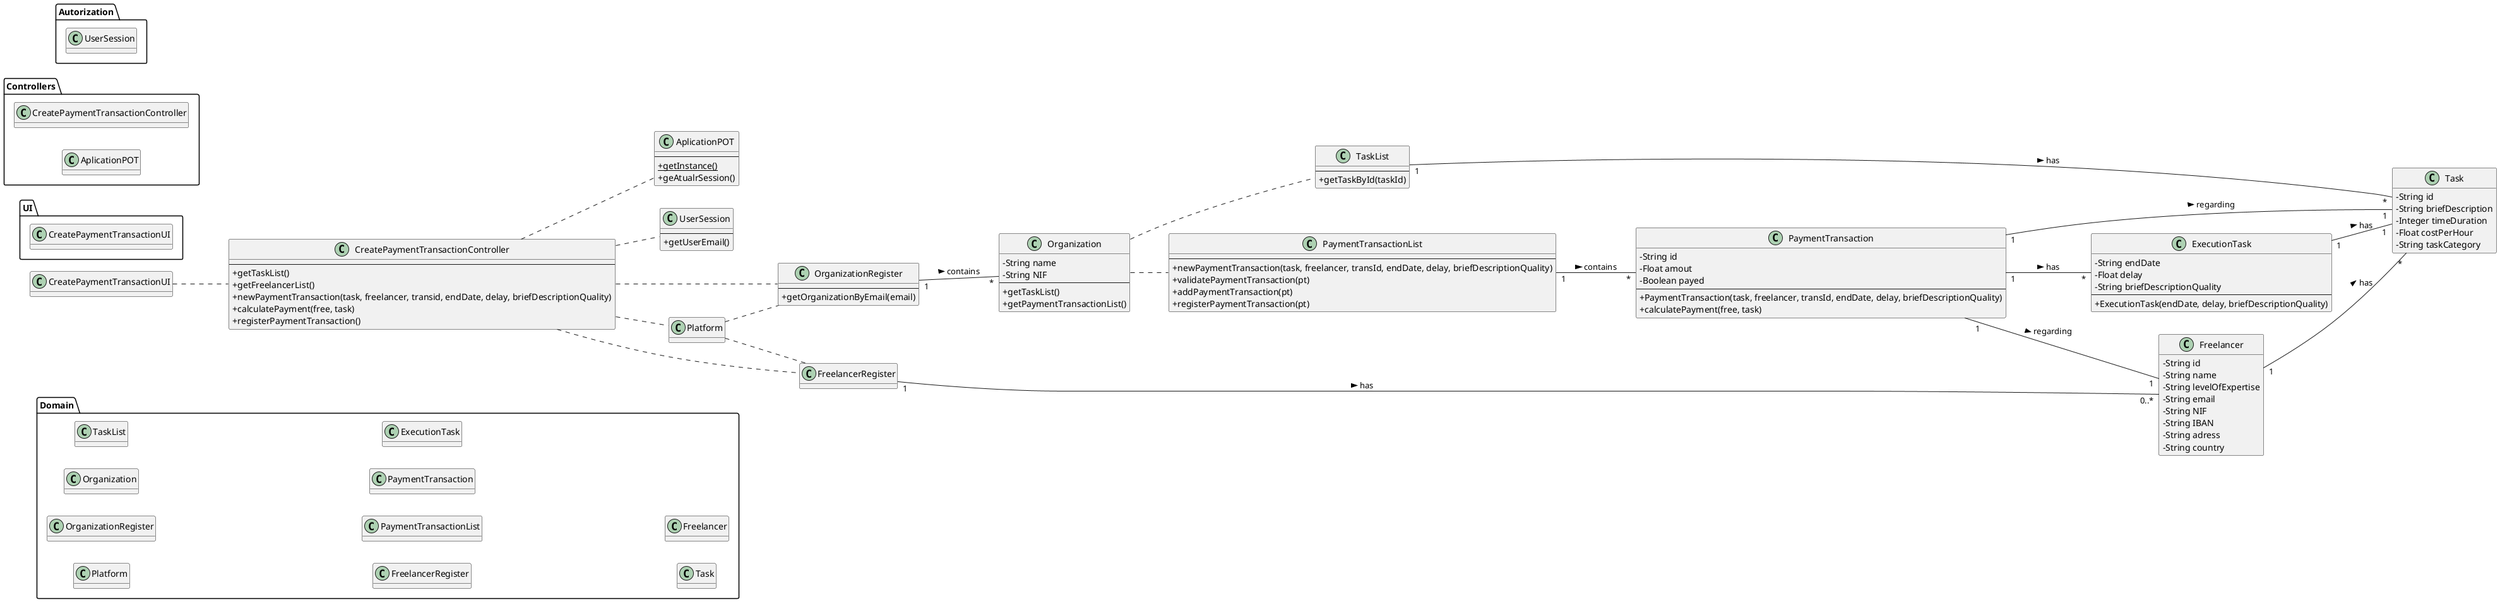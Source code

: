 @startuml
skinparam classAttributeIconSize 0
hide methods
left to right direction

package UI <<Folder>> {
  class CreatePaymentTransactionUI
}

package Controllers <<Folder>> {
  class CreatePaymentTransactionController
  class AplicationPOT
}

package Autorization <<Folder>>{
class UserSession
}


package Domain <<Folder>> {
class Platform
class OrganizationRegister
class Organization
class TaskList
class FreelancerRegister
class PaymentTransactionList
class PaymentTransaction
class ExecutionTask
class Task
class Freelancer
}


class CreatePaymentTransactionUI{

}

class CreatePaymentTransactionController{
--
+getTaskList()
+getFreelancerList()
+newPaymentTransaction(task, freelancer, transid, endDate, delay, briefDescriptionQuality)
+calculatePayment(free, task)
+registerPaymentTransaction()
}

class AplicationPOT{
--
+{static} getInstance()
+geAtualrSession()
}

class UserSession{
--
+getUserEmail()
}

class Platform{
+getOrganizationRegister()
+getFreelancerRegister()
}

class OrganizationRegister{
--
+getOrganizationByEmail(email)
}

class Organization{
-String name
-String NIF
--
+getTaskList()
+getPaymentTransactionList()
}

class TaskList{
--
+getTaskById(taskId)
}

class FreelancerRegister{
+getFreelancerList()
}

class PaymentTransactionList{
--
+newPaymentTransaction(task, freelancer, transId, endDate, delay, briefDescriptionQuality)
+validatePaymentTransaction(pt)
+addPaymentTransaction(pt)
+registerPaymentTransaction(pt)
}

class PaymentTransaction {
-String id
-Float amout
-Boolean payed
--
+PaymentTransaction(task, freelancer, transId, endDate, delay, briefDescriptionQuality)
+calculatePayment(free, task)
}

class Task{
-String id
-String briefDescription
-Integer timeDuration
-Float costPerHour
-String taskCategory
}

class ExecutionTask{
-String endDate
-Float delay
-String briefDescriptionQuality
--
+ExecutionTask(endDate, delay, briefDescriptionQuality)
}

class Freelancer{
-String id
-String name
-String levelOfExpertise
-String email
-String NIF
-String IBAN
-String adress
-String country
}

CreatePaymentTransactionUI .. CreatePaymentTransactionController

CreatePaymentTransactionController .. Platform
CreatePaymentTransactionController .. OrganizationRegister
CreatePaymentTransactionController .. FreelancerRegister
CreatePaymentTransactionController .. AplicationPOT
CreatePaymentTransactionController .. UserSession

Platform .. OrganizationRegister
Platform .. FreelancerRegister

OrganizationRegister"1" -- "*"Organization : contains >
FreelancerRegister"1" -- "0..*"Freelancer : has >

Organization .. TaskList
Organization .. PaymentTransactionList

PaymentTransactionList"1" -- "*"PaymentTransaction : contains >

TaskList"1" -- "*"Task : has >




PaymentTransaction"1" -- "1"Freelancer : regarding >
PaymentTransaction"1" -- "1"Task : regarding >
PaymentTransaction"1" -- "*"ExecutionTask : has >

ExecutionTask"1" -- "1"Task: has >

Freelancer"1" -- "*"Task : has >

@enduml

